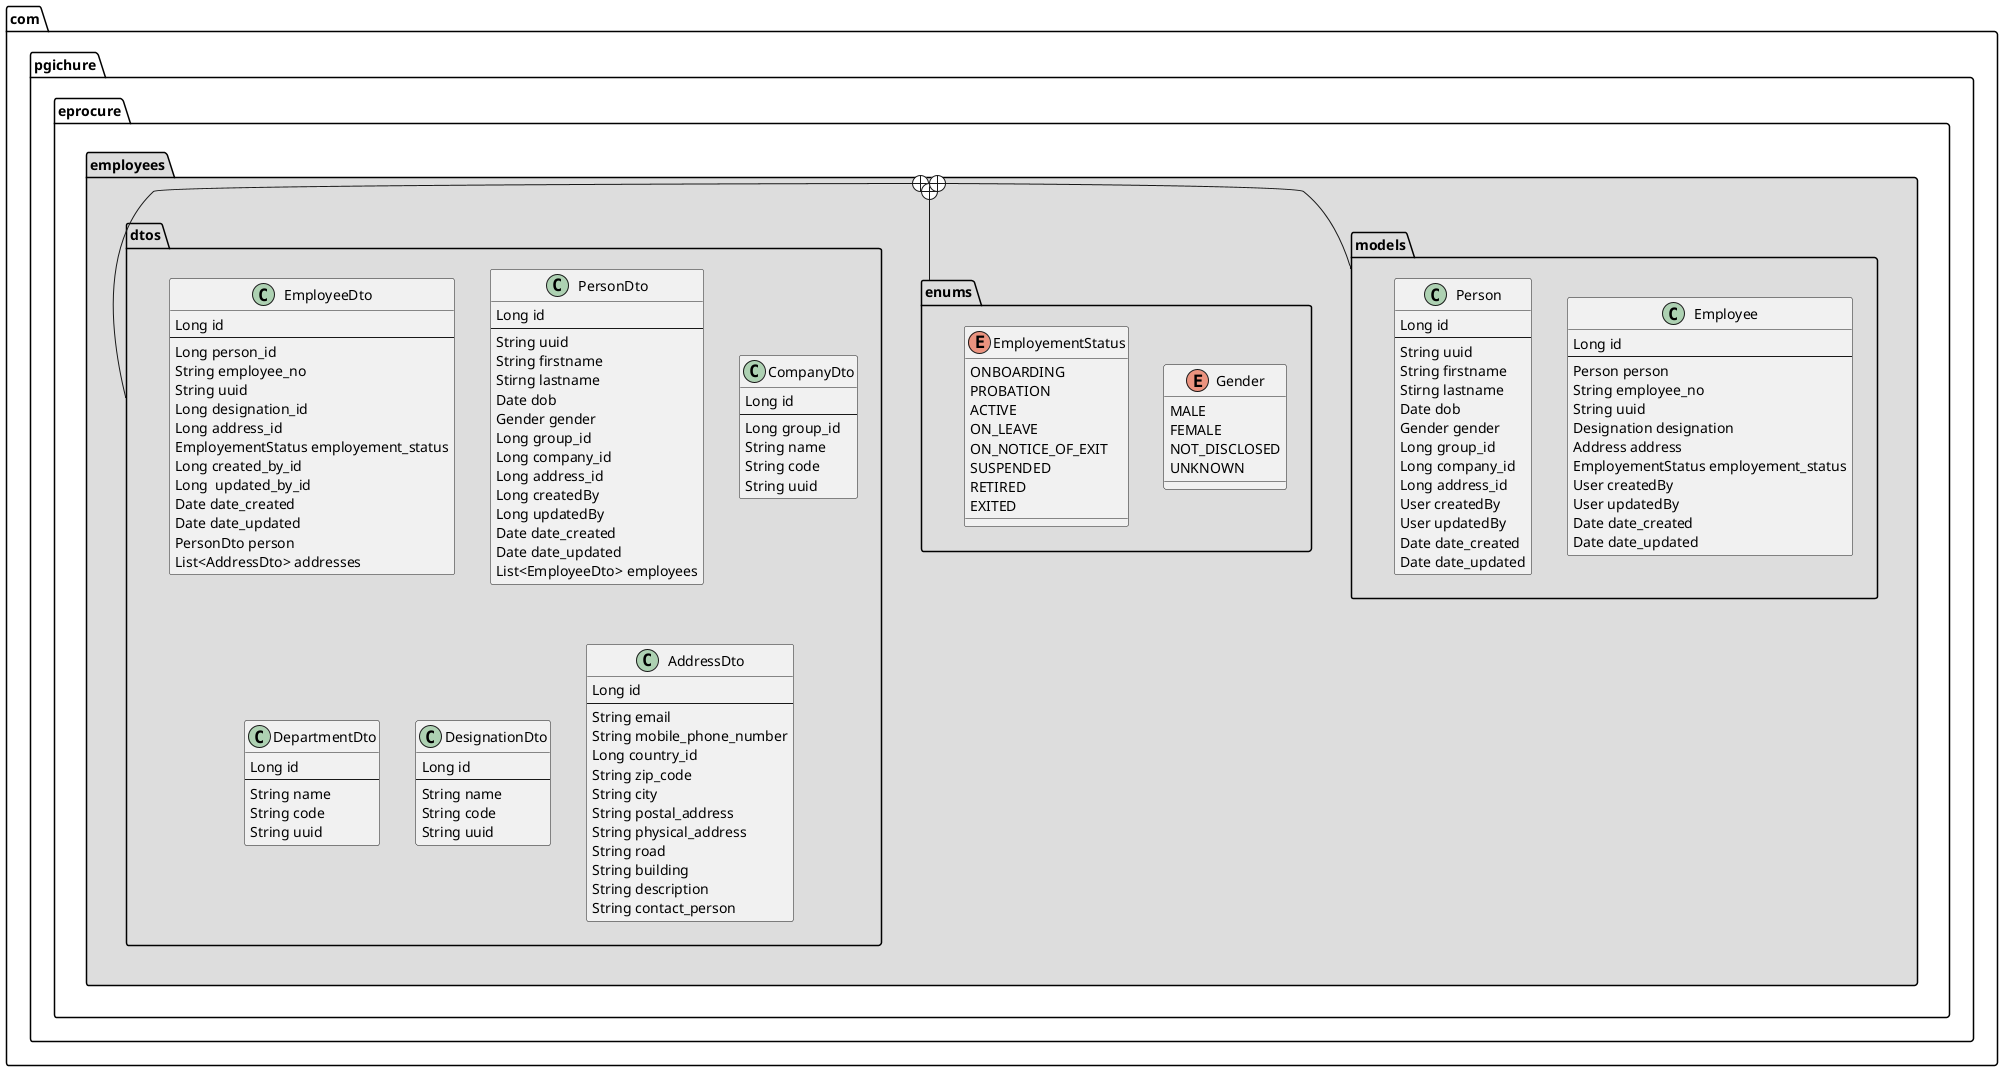@startuml
package "com.pgichure.eprocure.employees" #DDDDDD {

  package com.pgichure.eprocure.employees.models{

class Employee
{
Long id
--
Person person
String employee_no
String uuid
Designation designation
Address address
EmployementStatus employement_status 
User createdBy
User updatedBy
Date date_created
Date date_updated
}

class Person
{
Long id
--
String uuid
String firstname
Stirng lastname
Date dob
Gender gender
Long group_id
Long company_id
Long address_id
User createdBy
User updatedBy
Date date_created
Date date_updated
}
  }

package com.pgichure.eprocure.employees.enums{

enum  Gender
{
MALE
FEMALE
NOT_DISCLOSED
UNKNOWN
}

enum  EmployementStatus{
ONBOARDING
PROBATION
ACTIVE
ON_LEAVE
ON_NOTICE_OF_EXIT
SUSPENDED
RETIRED
EXITED
}

  }

package com.pgichure.eprocure.employees.dtos{

class EmployeeDto
{
Long id
--
Long person_id
String employee_no
String uuid
Long designation_id
Long address_id
EmployementStatus employement_status 
Long created_by_id
Long  updated_by_id
Date date_created
Date date_updated
PersonDto person
List<AddressDto> addresses
}

class PersonDto
{
Long id
--
String uuid
String firstname
Stirng lastname
Date dob
Gender gender
Long group_id
Long company_id
Long address_id
Long createdBy
Long updatedBy
Date date_created
Date date_updated
List<EmployeeDto> employees
}

class CompanyDto
{
Long id
--
Long group_id
String name
String code
String uuid
}

class DepartmentDto
{
Long id
--
String name
String code
String uuid
}

class DesignationDto
{
Long id
--
String name
String code
String uuid
}

class AddressDto
{
Long id
--
String email
String mobile_phone_number
Long country_id
String zip_code
String city
String postal_address
String physical_address
String road
String building
String description
String contact_person
}

  }
}
com.pgichure.eprocure.employees +-- com.pgichure.eprocure.employees.dtos
com.pgichure.eprocure.employees +-- com.pgichure.eprocure.employees.enums
com.pgichure.eprocure.employees +-- com.pgichure.eprocure.employees.models

@enduml
